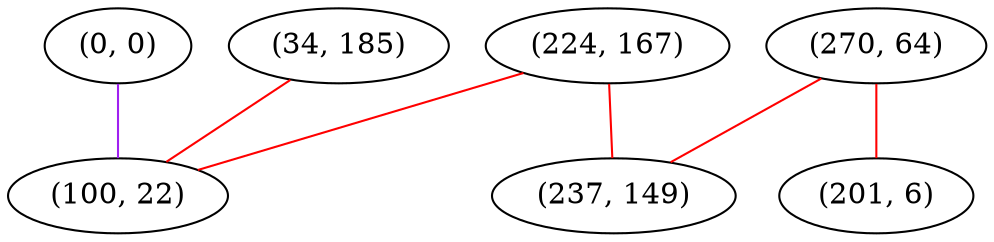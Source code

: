 graph "" {
"(0, 0)";
"(224, 167)";
"(270, 64)";
"(34, 185)";
"(201, 6)";
"(237, 149)";
"(100, 22)";
"(0, 0)" -- "(100, 22)"  [color=purple, key=0, weight=4];
"(224, 167)" -- "(100, 22)"  [color=red, key=0, weight=1];
"(224, 167)" -- "(237, 149)"  [color=red, key=0, weight=1];
"(270, 64)" -- "(201, 6)"  [color=red, key=0, weight=1];
"(270, 64)" -- "(237, 149)"  [color=red, key=0, weight=1];
"(34, 185)" -- "(100, 22)"  [color=red, key=0, weight=1];
}
